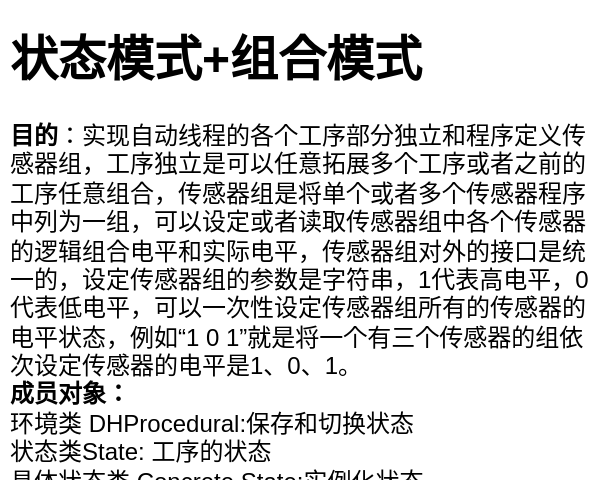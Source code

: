 <mxfile version="21.3.3" type="github">
  <diagram id="C5RBs43oDa-KdzZeNtuy" name="Page-1">
    <mxGraphModel dx="738" dy="686" grid="1" gridSize="10" guides="1" tooltips="1" connect="1" arrows="1" fold="1" page="1" pageScale="1" pageWidth="827" pageHeight="1169" math="0" shadow="0">
      <root>
        <mxCell id="WIyWlLk6GJQsqaUBKTNV-0" />
        <mxCell id="WIyWlLk6GJQsqaUBKTNV-1" parent="WIyWlLk6GJQsqaUBKTNV-0" />
        <mxCell id="ru7NdLou58xo1xpjUCot-0" value="&lt;h1&gt;状态模式+组合模式&lt;/h1&gt;&lt;div&gt;&lt;b&gt;目的&lt;/b&gt;：实现自动线程的各个工序部分独立和程序定义传感器组，工序独立是可以任意拓展多个工序或者之前的工序任意组合，传感器组是将单个或者多个传感器程序中列为一组，可以设定或者读取传感器组中各个传感器的逻辑组合电平和实际电平，传感器组对外的接口是统一的，设定传感器组的参数是字符串，1代表高电平，0代表低电平，可以一次性设定传感器组所有的传感器的电平状态，例如“1 0 1”就是将一个有三个传感器的组依次设定传感器的电平是1、0、1。&lt;/div&gt;&lt;div&gt;&lt;b&gt;成员对象：&lt;/b&gt;&lt;/div&gt;&lt;div&gt;环境类 DHProcedural:保存和切换状态&lt;/div&gt;&lt;div&gt;状态类State: 工序的状态&lt;/div&gt;&lt;div&gt;具体状态类 Concrete State:实例化状态&lt;/div&gt;&lt;div&gt;抽象类 Component:抽象类，定义统一的处理操作&lt;/div&gt;&lt;div&gt;叶子对象Leaf:单个对象&lt;/div&gt;&lt;div&gt;组合对象:里面持有一个List&amp;lt;Component&amp;gt;&lt;/div&gt;" style="text;html=1;strokeColor=none;fillColor=none;spacing=5;spacingTop=-20;whiteSpace=wrap;overflow=hidden;rounded=0;" vertex="1" parent="WIyWlLk6GJQsqaUBKTNV-1">
          <mxGeometry x="41" y="40" width="299" height="230" as="geometry" />
        </mxCell>
      </root>
    </mxGraphModel>
  </diagram>
</mxfile>

